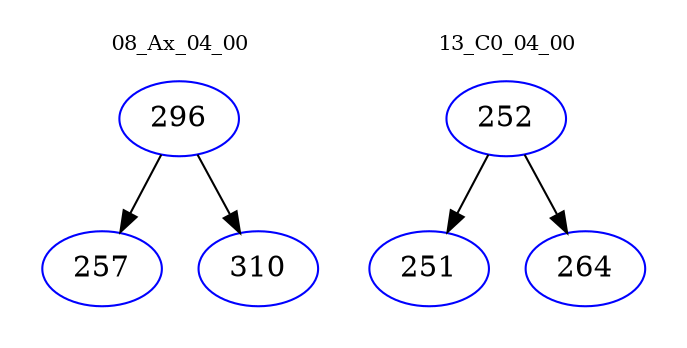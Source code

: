digraph{
subgraph cluster_0 {
color = white
label = "08_Ax_04_00";
fontsize=10;
T0_296 [label="296", color="blue"]
T0_296 -> T0_257 [color="black"]
T0_257 [label="257", color="blue"]
T0_296 -> T0_310 [color="black"]
T0_310 [label="310", color="blue"]
}
subgraph cluster_1 {
color = white
label = "13_C0_04_00";
fontsize=10;
T1_252 [label="252", color="blue"]
T1_252 -> T1_251 [color="black"]
T1_251 [label="251", color="blue"]
T1_252 -> T1_264 [color="black"]
T1_264 [label="264", color="blue"]
}
}

